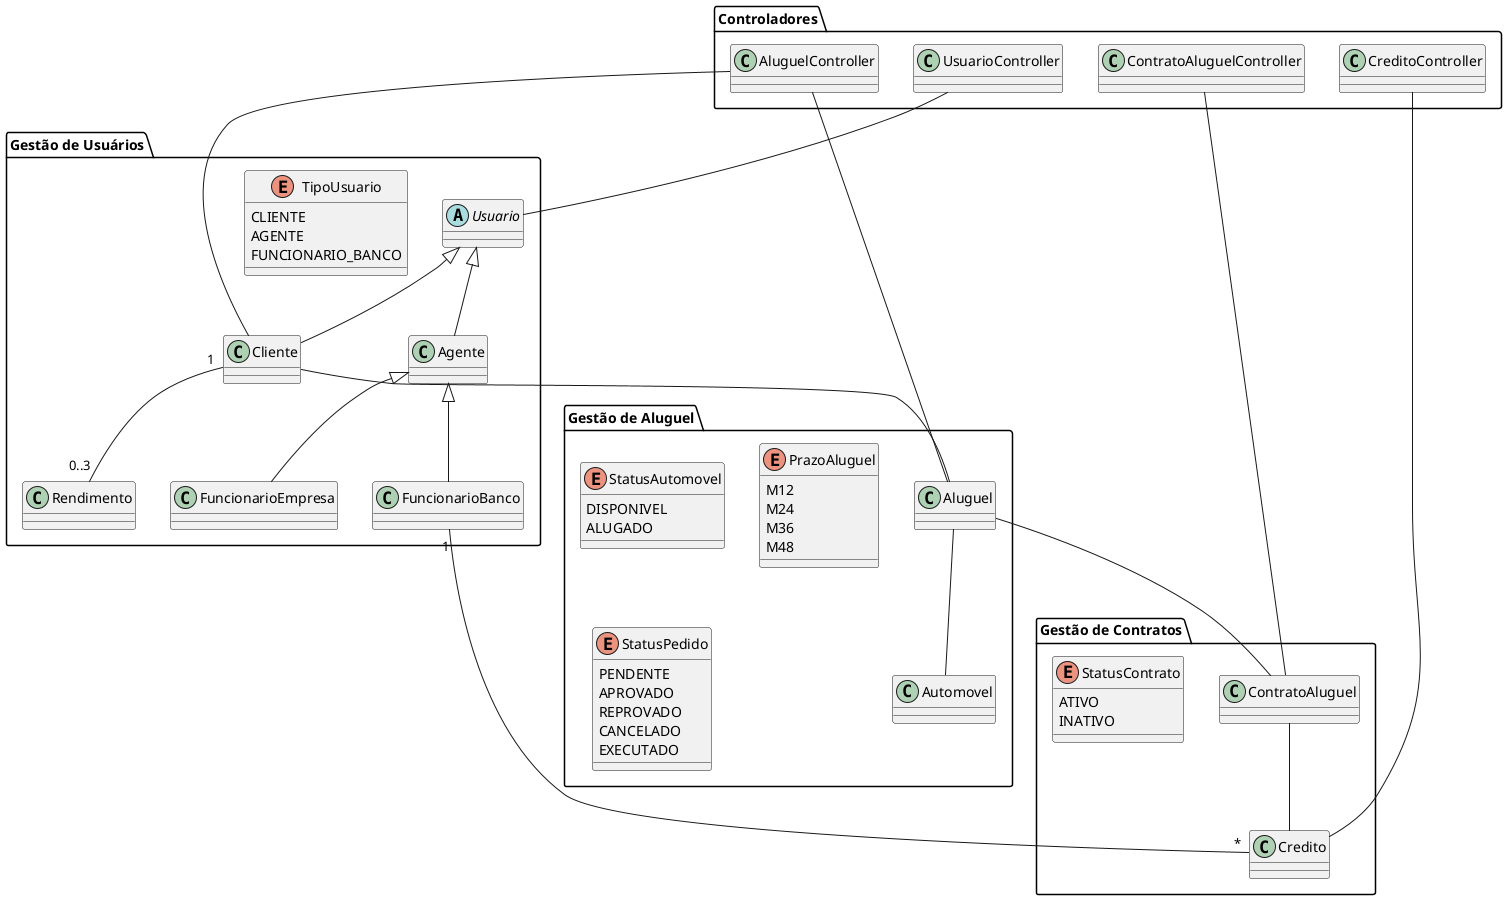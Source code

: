 @startuml Diagrama
package "Gestão de Usuários" {
    abstract class Usuario

    class Cliente

    class Agente

    class FuncionarioEmpresa

    class FuncionarioBanco

    class Rendimento

    enum TipoUsuario {
        CLIENTE
        AGENTE
        FUNCIONARIO_BANCO
    }
}

package "Gestão de Aluguel" {
    class Aluguel

    class Automovel

    enum StatusAutomovel {
        DISPONIVEL
        ALUGADO
    }

    enum PrazoAluguel {
        M12
        M24
        M36
        M48
    }

    enum StatusPedido {
        PENDENTE
        APROVADO
        REPROVADO
        CANCELADO
        EXECUTADO
    }
}

package "Gestão de Contratos" {
    class ContratoAluguel

    class Credito

    enum StatusContrato {
        ATIVO
        INATIVO
    }
}

package "Controladores" {
    class AluguelController

    class UsuarioController

    class ContratoAluguelController

    class CreditoController
}

Usuario <|-- Cliente
Usuario <|-- Agente
Agente <|-- FuncionarioEmpresa
Agente <|-- FuncionarioBanco
Cliente "1" -- "0..3" Rendimento
Cliente -- Aluguel
Aluguel -- Automovel
Aluguel -- ContratoAluguel
ContratoAluguel -- Credito
FuncionarioBanco "1" -- "*" Credito
AluguelController -- Aluguel
AluguelController -- Cliente
UsuarioController -- Usuario
ContratoAluguelController -- ContratoAluguel
CreditoController -- Credito

@enduml
